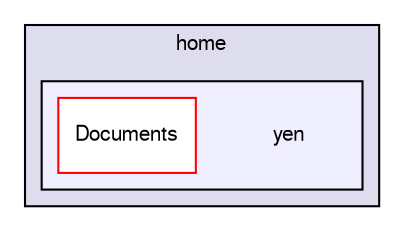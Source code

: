 digraph "yen" {
  compound=true
  node [ fontsize="10", fontname="FreeSans"];
  edge [ labelfontsize="10", labelfontname="FreeSans"];
  subgraph clusterdir_43e0a1f539e00dcfa1a6bc4d4fee4fc2 {
    graph [ bgcolor="#ddddee", pencolor="black", label="home" fontname="FreeSans", fontsize="10", URL="dir_43e0a1f539e00dcfa1a6bc4d4fee4fc2.html"]
  subgraph clusterdir_2c5c9818333ab28b2a8a0218a86b70e6 {
    graph [ bgcolor="#eeeeff", pencolor="black", label="" URL="dir_2c5c9818333ab28b2a8a0218a86b70e6.html"];
    dir_2c5c9818333ab28b2a8a0218a86b70e6 [shape=plaintext label="yen"];
    dir_b67a1e0690b0c54bfda5e5bfd34b8fee [shape=box label="Documents" color="red" fillcolor="white" style="filled" URL="dir_b67a1e0690b0c54bfda5e5bfd34b8fee.html"];
  }
  }
}

